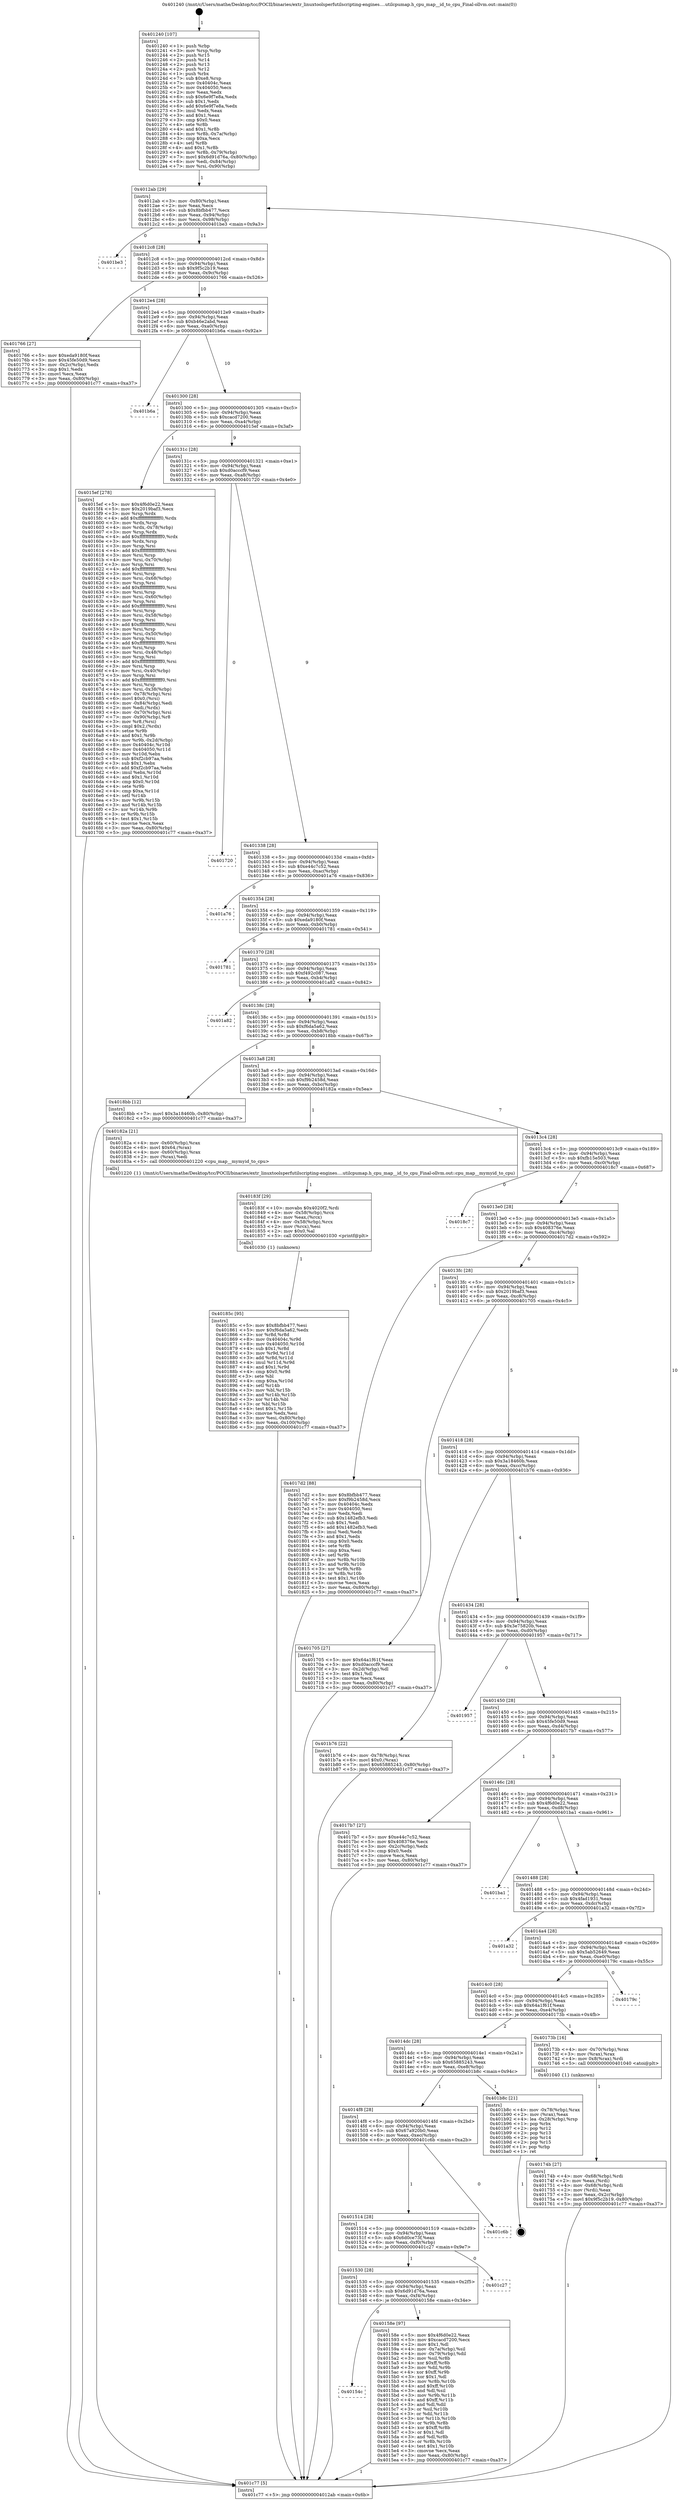 digraph "0x401240" {
  label = "0x401240 (/mnt/c/Users/mathe/Desktop/tcc/POCII/binaries/extr_linuxtoolsperfutilscripting-engines....utilcpumap.h_cpu_map__id_to_cpu_Final-ollvm.out::main(0))"
  labelloc = "t"
  node[shape=record]

  Entry [label="",width=0.3,height=0.3,shape=circle,fillcolor=black,style=filled]
  "0x4012ab" [label="{
     0x4012ab [29]\l
     | [instrs]\l
     &nbsp;&nbsp;0x4012ab \<+3\>: mov -0x80(%rbp),%eax\l
     &nbsp;&nbsp;0x4012ae \<+2\>: mov %eax,%ecx\l
     &nbsp;&nbsp;0x4012b0 \<+6\>: sub $0x8bfbb477,%ecx\l
     &nbsp;&nbsp;0x4012b6 \<+6\>: mov %eax,-0x94(%rbp)\l
     &nbsp;&nbsp;0x4012bc \<+6\>: mov %ecx,-0x98(%rbp)\l
     &nbsp;&nbsp;0x4012c2 \<+6\>: je 0000000000401be3 \<main+0x9a3\>\l
  }"]
  "0x401be3" [label="{
     0x401be3\l
  }", style=dashed]
  "0x4012c8" [label="{
     0x4012c8 [28]\l
     | [instrs]\l
     &nbsp;&nbsp;0x4012c8 \<+5\>: jmp 00000000004012cd \<main+0x8d\>\l
     &nbsp;&nbsp;0x4012cd \<+6\>: mov -0x94(%rbp),%eax\l
     &nbsp;&nbsp;0x4012d3 \<+5\>: sub $0x9f5c2b19,%eax\l
     &nbsp;&nbsp;0x4012d8 \<+6\>: mov %eax,-0x9c(%rbp)\l
     &nbsp;&nbsp;0x4012de \<+6\>: je 0000000000401766 \<main+0x526\>\l
  }"]
  Exit [label="",width=0.3,height=0.3,shape=circle,fillcolor=black,style=filled,peripheries=2]
  "0x401766" [label="{
     0x401766 [27]\l
     | [instrs]\l
     &nbsp;&nbsp;0x401766 \<+5\>: mov $0xeda9180f,%eax\l
     &nbsp;&nbsp;0x40176b \<+5\>: mov $0x45fe50d9,%ecx\l
     &nbsp;&nbsp;0x401770 \<+3\>: mov -0x2c(%rbp),%edx\l
     &nbsp;&nbsp;0x401773 \<+3\>: cmp $0x1,%edx\l
     &nbsp;&nbsp;0x401776 \<+3\>: cmovl %ecx,%eax\l
     &nbsp;&nbsp;0x401779 \<+3\>: mov %eax,-0x80(%rbp)\l
     &nbsp;&nbsp;0x40177c \<+5\>: jmp 0000000000401c77 \<main+0xa37\>\l
  }"]
  "0x4012e4" [label="{
     0x4012e4 [28]\l
     | [instrs]\l
     &nbsp;&nbsp;0x4012e4 \<+5\>: jmp 00000000004012e9 \<main+0xa9\>\l
     &nbsp;&nbsp;0x4012e9 \<+6\>: mov -0x94(%rbp),%eax\l
     &nbsp;&nbsp;0x4012ef \<+5\>: sub $0xb46e2abd,%eax\l
     &nbsp;&nbsp;0x4012f4 \<+6\>: mov %eax,-0xa0(%rbp)\l
     &nbsp;&nbsp;0x4012fa \<+6\>: je 0000000000401b6a \<main+0x92a\>\l
  }"]
  "0x40185c" [label="{
     0x40185c [95]\l
     | [instrs]\l
     &nbsp;&nbsp;0x40185c \<+5\>: mov $0x8bfbb477,%esi\l
     &nbsp;&nbsp;0x401861 \<+5\>: mov $0xf6da5a62,%edx\l
     &nbsp;&nbsp;0x401866 \<+3\>: xor %r8d,%r8d\l
     &nbsp;&nbsp;0x401869 \<+8\>: mov 0x40404c,%r9d\l
     &nbsp;&nbsp;0x401871 \<+8\>: mov 0x404050,%r10d\l
     &nbsp;&nbsp;0x401879 \<+4\>: sub $0x1,%r8d\l
     &nbsp;&nbsp;0x40187d \<+3\>: mov %r9d,%r11d\l
     &nbsp;&nbsp;0x401880 \<+3\>: add %r8d,%r11d\l
     &nbsp;&nbsp;0x401883 \<+4\>: imul %r11d,%r9d\l
     &nbsp;&nbsp;0x401887 \<+4\>: and $0x1,%r9d\l
     &nbsp;&nbsp;0x40188b \<+4\>: cmp $0x0,%r9d\l
     &nbsp;&nbsp;0x40188f \<+3\>: sete %bl\l
     &nbsp;&nbsp;0x401892 \<+4\>: cmp $0xa,%r10d\l
     &nbsp;&nbsp;0x401896 \<+4\>: setl %r14b\l
     &nbsp;&nbsp;0x40189a \<+3\>: mov %bl,%r15b\l
     &nbsp;&nbsp;0x40189d \<+3\>: and %r14b,%r15b\l
     &nbsp;&nbsp;0x4018a0 \<+3\>: xor %r14b,%bl\l
     &nbsp;&nbsp;0x4018a3 \<+3\>: or %bl,%r15b\l
     &nbsp;&nbsp;0x4018a6 \<+4\>: test $0x1,%r15b\l
     &nbsp;&nbsp;0x4018aa \<+3\>: cmovne %edx,%esi\l
     &nbsp;&nbsp;0x4018ad \<+3\>: mov %esi,-0x80(%rbp)\l
     &nbsp;&nbsp;0x4018b0 \<+6\>: mov %eax,-0x100(%rbp)\l
     &nbsp;&nbsp;0x4018b6 \<+5\>: jmp 0000000000401c77 \<main+0xa37\>\l
  }"]
  "0x401b6a" [label="{
     0x401b6a\l
  }", style=dashed]
  "0x401300" [label="{
     0x401300 [28]\l
     | [instrs]\l
     &nbsp;&nbsp;0x401300 \<+5\>: jmp 0000000000401305 \<main+0xc5\>\l
     &nbsp;&nbsp;0x401305 \<+6\>: mov -0x94(%rbp),%eax\l
     &nbsp;&nbsp;0x40130b \<+5\>: sub $0xcacd7200,%eax\l
     &nbsp;&nbsp;0x401310 \<+6\>: mov %eax,-0xa4(%rbp)\l
     &nbsp;&nbsp;0x401316 \<+6\>: je 00000000004015ef \<main+0x3af\>\l
  }"]
  "0x40183f" [label="{
     0x40183f [29]\l
     | [instrs]\l
     &nbsp;&nbsp;0x40183f \<+10\>: movabs $0x4020f2,%rdi\l
     &nbsp;&nbsp;0x401849 \<+4\>: mov -0x58(%rbp),%rcx\l
     &nbsp;&nbsp;0x40184d \<+2\>: mov %eax,(%rcx)\l
     &nbsp;&nbsp;0x40184f \<+4\>: mov -0x58(%rbp),%rcx\l
     &nbsp;&nbsp;0x401853 \<+2\>: mov (%rcx),%esi\l
     &nbsp;&nbsp;0x401855 \<+2\>: mov $0x0,%al\l
     &nbsp;&nbsp;0x401857 \<+5\>: call 0000000000401030 \<printf@plt\>\l
     | [calls]\l
     &nbsp;&nbsp;0x401030 \{1\} (unknown)\l
  }"]
  "0x4015ef" [label="{
     0x4015ef [278]\l
     | [instrs]\l
     &nbsp;&nbsp;0x4015ef \<+5\>: mov $0x4f6d0e22,%eax\l
     &nbsp;&nbsp;0x4015f4 \<+5\>: mov $0x2019baf3,%ecx\l
     &nbsp;&nbsp;0x4015f9 \<+3\>: mov %rsp,%rdx\l
     &nbsp;&nbsp;0x4015fc \<+4\>: add $0xfffffffffffffff0,%rdx\l
     &nbsp;&nbsp;0x401600 \<+3\>: mov %rdx,%rsp\l
     &nbsp;&nbsp;0x401603 \<+4\>: mov %rdx,-0x78(%rbp)\l
     &nbsp;&nbsp;0x401607 \<+3\>: mov %rsp,%rdx\l
     &nbsp;&nbsp;0x40160a \<+4\>: add $0xfffffffffffffff0,%rdx\l
     &nbsp;&nbsp;0x40160e \<+3\>: mov %rdx,%rsp\l
     &nbsp;&nbsp;0x401611 \<+3\>: mov %rsp,%rsi\l
     &nbsp;&nbsp;0x401614 \<+4\>: add $0xfffffffffffffff0,%rsi\l
     &nbsp;&nbsp;0x401618 \<+3\>: mov %rsi,%rsp\l
     &nbsp;&nbsp;0x40161b \<+4\>: mov %rsi,-0x70(%rbp)\l
     &nbsp;&nbsp;0x40161f \<+3\>: mov %rsp,%rsi\l
     &nbsp;&nbsp;0x401622 \<+4\>: add $0xfffffffffffffff0,%rsi\l
     &nbsp;&nbsp;0x401626 \<+3\>: mov %rsi,%rsp\l
     &nbsp;&nbsp;0x401629 \<+4\>: mov %rsi,-0x68(%rbp)\l
     &nbsp;&nbsp;0x40162d \<+3\>: mov %rsp,%rsi\l
     &nbsp;&nbsp;0x401630 \<+4\>: add $0xfffffffffffffff0,%rsi\l
     &nbsp;&nbsp;0x401634 \<+3\>: mov %rsi,%rsp\l
     &nbsp;&nbsp;0x401637 \<+4\>: mov %rsi,-0x60(%rbp)\l
     &nbsp;&nbsp;0x40163b \<+3\>: mov %rsp,%rsi\l
     &nbsp;&nbsp;0x40163e \<+4\>: add $0xfffffffffffffff0,%rsi\l
     &nbsp;&nbsp;0x401642 \<+3\>: mov %rsi,%rsp\l
     &nbsp;&nbsp;0x401645 \<+4\>: mov %rsi,-0x58(%rbp)\l
     &nbsp;&nbsp;0x401649 \<+3\>: mov %rsp,%rsi\l
     &nbsp;&nbsp;0x40164c \<+4\>: add $0xfffffffffffffff0,%rsi\l
     &nbsp;&nbsp;0x401650 \<+3\>: mov %rsi,%rsp\l
     &nbsp;&nbsp;0x401653 \<+4\>: mov %rsi,-0x50(%rbp)\l
     &nbsp;&nbsp;0x401657 \<+3\>: mov %rsp,%rsi\l
     &nbsp;&nbsp;0x40165a \<+4\>: add $0xfffffffffffffff0,%rsi\l
     &nbsp;&nbsp;0x40165e \<+3\>: mov %rsi,%rsp\l
     &nbsp;&nbsp;0x401661 \<+4\>: mov %rsi,-0x48(%rbp)\l
     &nbsp;&nbsp;0x401665 \<+3\>: mov %rsp,%rsi\l
     &nbsp;&nbsp;0x401668 \<+4\>: add $0xfffffffffffffff0,%rsi\l
     &nbsp;&nbsp;0x40166c \<+3\>: mov %rsi,%rsp\l
     &nbsp;&nbsp;0x40166f \<+4\>: mov %rsi,-0x40(%rbp)\l
     &nbsp;&nbsp;0x401673 \<+3\>: mov %rsp,%rsi\l
     &nbsp;&nbsp;0x401676 \<+4\>: add $0xfffffffffffffff0,%rsi\l
     &nbsp;&nbsp;0x40167a \<+3\>: mov %rsi,%rsp\l
     &nbsp;&nbsp;0x40167d \<+4\>: mov %rsi,-0x38(%rbp)\l
     &nbsp;&nbsp;0x401681 \<+4\>: mov -0x78(%rbp),%rsi\l
     &nbsp;&nbsp;0x401685 \<+6\>: movl $0x0,(%rsi)\l
     &nbsp;&nbsp;0x40168b \<+6\>: mov -0x84(%rbp),%edi\l
     &nbsp;&nbsp;0x401691 \<+2\>: mov %edi,(%rdx)\l
     &nbsp;&nbsp;0x401693 \<+4\>: mov -0x70(%rbp),%rsi\l
     &nbsp;&nbsp;0x401697 \<+7\>: mov -0x90(%rbp),%r8\l
     &nbsp;&nbsp;0x40169e \<+3\>: mov %r8,(%rsi)\l
     &nbsp;&nbsp;0x4016a1 \<+3\>: cmpl $0x2,(%rdx)\l
     &nbsp;&nbsp;0x4016a4 \<+4\>: setne %r9b\l
     &nbsp;&nbsp;0x4016a8 \<+4\>: and $0x1,%r9b\l
     &nbsp;&nbsp;0x4016ac \<+4\>: mov %r9b,-0x2d(%rbp)\l
     &nbsp;&nbsp;0x4016b0 \<+8\>: mov 0x40404c,%r10d\l
     &nbsp;&nbsp;0x4016b8 \<+8\>: mov 0x404050,%r11d\l
     &nbsp;&nbsp;0x4016c0 \<+3\>: mov %r10d,%ebx\l
     &nbsp;&nbsp;0x4016c3 \<+6\>: sub $0xf2cb97aa,%ebx\l
     &nbsp;&nbsp;0x4016c9 \<+3\>: sub $0x1,%ebx\l
     &nbsp;&nbsp;0x4016cc \<+6\>: add $0xf2cb97aa,%ebx\l
     &nbsp;&nbsp;0x4016d2 \<+4\>: imul %ebx,%r10d\l
     &nbsp;&nbsp;0x4016d6 \<+4\>: and $0x1,%r10d\l
     &nbsp;&nbsp;0x4016da \<+4\>: cmp $0x0,%r10d\l
     &nbsp;&nbsp;0x4016de \<+4\>: sete %r9b\l
     &nbsp;&nbsp;0x4016e2 \<+4\>: cmp $0xa,%r11d\l
     &nbsp;&nbsp;0x4016e6 \<+4\>: setl %r14b\l
     &nbsp;&nbsp;0x4016ea \<+3\>: mov %r9b,%r15b\l
     &nbsp;&nbsp;0x4016ed \<+3\>: and %r14b,%r15b\l
     &nbsp;&nbsp;0x4016f0 \<+3\>: xor %r14b,%r9b\l
     &nbsp;&nbsp;0x4016f3 \<+3\>: or %r9b,%r15b\l
     &nbsp;&nbsp;0x4016f6 \<+4\>: test $0x1,%r15b\l
     &nbsp;&nbsp;0x4016fa \<+3\>: cmovne %ecx,%eax\l
     &nbsp;&nbsp;0x4016fd \<+3\>: mov %eax,-0x80(%rbp)\l
     &nbsp;&nbsp;0x401700 \<+5\>: jmp 0000000000401c77 \<main+0xa37\>\l
  }"]
  "0x40131c" [label="{
     0x40131c [28]\l
     | [instrs]\l
     &nbsp;&nbsp;0x40131c \<+5\>: jmp 0000000000401321 \<main+0xe1\>\l
     &nbsp;&nbsp;0x401321 \<+6\>: mov -0x94(%rbp),%eax\l
     &nbsp;&nbsp;0x401327 \<+5\>: sub $0xd0acccf9,%eax\l
     &nbsp;&nbsp;0x40132c \<+6\>: mov %eax,-0xa8(%rbp)\l
     &nbsp;&nbsp;0x401332 \<+6\>: je 0000000000401720 \<main+0x4e0\>\l
  }"]
  "0x40174b" [label="{
     0x40174b [27]\l
     | [instrs]\l
     &nbsp;&nbsp;0x40174b \<+4\>: mov -0x68(%rbp),%rdi\l
     &nbsp;&nbsp;0x40174f \<+2\>: mov %eax,(%rdi)\l
     &nbsp;&nbsp;0x401751 \<+4\>: mov -0x68(%rbp),%rdi\l
     &nbsp;&nbsp;0x401755 \<+2\>: mov (%rdi),%eax\l
     &nbsp;&nbsp;0x401757 \<+3\>: mov %eax,-0x2c(%rbp)\l
     &nbsp;&nbsp;0x40175a \<+7\>: movl $0x9f5c2b19,-0x80(%rbp)\l
     &nbsp;&nbsp;0x401761 \<+5\>: jmp 0000000000401c77 \<main+0xa37\>\l
  }"]
  "0x401720" [label="{
     0x401720\l
  }", style=dashed]
  "0x401338" [label="{
     0x401338 [28]\l
     | [instrs]\l
     &nbsp;&nbsp;0x401338 \<+5\>: jmp 000000000040133d \<main+0xfd\>\l
     &nbsp;&nbsp;0x40133d \<+6\>: mov -0x94(%rbp),%eax\l
     &nbsp;&nbsp;0x401343 \<+5\>: sub $0xe44c7c52,%eax\l
     &nbsp;&nbsp;0x401348 \<+6\>: mov %eax,-0xac(%rbp)\l
     &nbsp;&nbsp;0x40134e \<+6\>: je 0000000000401a76 \<main+0x836\>\l
  }"]
  "0x401240" [label="{
     0x401240 [107]\l
     | [instrs]\l
     &nbsp;&nbsp;0x401240 \<+1\>: push %rbp\l
     &nbsp;&nbsp;0x401241 \<+3\>: mov %rsp,%rbp\l
     &nbsp;&nbsp;0x401244 \<+2\>: push %r15\l
     &nbsp;&nbsp;0x401246 \<+2\>: push %r14\l
     &nbsp;&nbsp;0x401248 \<+2\>: push %r13\l
     &nbsp;&nbsp;0x40124a \<+2\>: push %r12\l
     &nbsp;&nbsp;0x40124c \<+1\>: push %rbx\l
     &nbsp;&nbsp;0x40124d \<+7\>: sub $0xe8,%rsp\l
     &nbsp;&nbsp;0x401254 \<+7\>: mov 0x40404c,%eax\l
     &nbsp;&nbsp;0x40125b \<+7\>: mov 0x404050,%ecx\l
     &nbsp;&nbsp;0x401262 \<+2\>: mov %eax,%edx\l
     &nbsp;&nbsp;0x401264 \<+6\>: sub $0x6e9f7e8a,%edx\l
     &nbsp;&nbsp;0x40126a \<+3\>: sub $0x1,%edx\l
     &nbsp;&nbsp;0x40126d \<+6\>: add $0x6e9f7e8a,%edx\l
     &nbsp;&nbsp;0x401273 \<+3\>: imul %edx,%eax\l
     &nbsp;&nbsp;0x401276 \<+3\>: and $0x1,%eax\l
     &nbsp;&nbsp;0x401279 \<+3\>: cmp $0x0,%eax\l
     &nbsp;&nbsp;0x40127c \<+4\>: sete %r8b\l
     &nbsp;&nbsp;0x401280 \<+4\>: and $0x1,%r8b\l
     &nbsp;&nbsp;0x401284 \<+4\>: mov %r8b,-0x7a(%rbp)\l
     &nbsp;&nbsp;0x401288 \<+3\>: cmp $0xa,%ecx\l
     &nbsp;&nbsp;0x40128b \<+4\>: setl %r8b\l
     &nbsp;&nbsp;0x40128f \<+4\>: and $0x1,%r8b\l
     &nbsp;&nbsp;0x401293 \<+4\>: mov %r8b,-0x79(%rbp)\l
     &nbsp;&nbsp;0x401297 \<+7\>: movl $0x6d91d76a,-0x80(%rbp)\l
     &nbsp;&nbsp;0x40129e \<+6\>: mov %edi,-0x84(%rbp)\l
     &nbsp;&nbsp;0x4012a4 \<+7\>: mov %rsi,-0x90(%rbp)\l
  }"]
  "0x401a76" [label="{
     0x401a76\l
  }", style=dashed]
  "0x401354" [label="{
     0x401354 [28]\l
     | [instrs]\l
     &nbsp;&nbsp;0x401354 \<+5\>: jmp 0000000000401359 \<main+0x119\>\l
     &nbsp;&nbsp;0x401359 \<+6\>: mov -0x94(%rbp),%eax\l
     &nbsp;&nbsp;0x40135f \<+5\>: sub $0xeda9180f,%eax\l
     &nbsp;&nbsp;0x401364 \<+6\>: mov %eax,-0xb0(%rbp)\l
     &nbsp;&nbsp;0x40136a \<+6\>: je 0000000000401781 \<main+0x541\>\l
  }"]
  "0x401c77" [label="{
     0x401c77 [5]\l
     | [instrs]\l
     &nbsp;&nbsp;0x401c77 \<+5\>: jmp 00000000004012ab \<main+0x6b\>\l
  }"]
  "0x401781" [label="{
     0x401781\l
  }", style=dashed]
  "0x401370" [label="{
     0x401370 [28]\l
     | [instrs]\l
     &nbsp;&nbsp;0x401370 \<+5\>: jmp 0000000000401375 \<main+0x135\>\l
     &nbsp;&nbsp;0x401375 \<+6\>: mov -0x94(%rbp),%eax\l
     &nbsp;&nbsp;0x40137b \<+5\>: sub $0xf492c087,%eax\l
     &nbsp;&nbsp;0x401380 \<+6\>: mov %eax,-0xb4(%rbp)\l
     &nbsp;&nbsp;0x401386 \<+6\>: je 0000000000401a82 \<main+0x842\>\l
  }"]
  "0x40154c" [label="{
     0x40154c\l
  }", style=dashed]
  "0x401a82" [label="{
     0x401a82\l
  }", style=dashed]
  "0x40138c" [label="{
     0x40138c [28]\l
     | [instrs]\l
     &nbsp;&nbsp;0x40138c \<+5\>: jmp 0000000000401391 \<main+0x151\>\l
     &nbsp;&nbsp;0x401391 \<+6\>: mov -0x94(%rbp),%eax\l
     &nbsp;&nbsp;0x401397 \<+5\>: sub $0xf6da5a62,%eax\l
     &nbsp;&nbsp;0x40139c \<+6\>: mov %eax,-0xb8(%rbp)\l
     &nbsp;&nbsp;0x4013a2 \<+6\>: je 00000000004018bb \<main+0x67b\>\l
  }"]
  "0x40158e" [label="{
     0x40158e [97]\l
     | [instrs]\l
     &nbsp;&nbsp;0x40158e \<+5\>: mov $0x4f6d0e22,%eax\l
     &nbsp;&nbsp;0x401593 \<+5\>: mov $0xcacd7200,%ecx\l
     &nbsp;&nbsp;0x401598 \<+2\>: mov $0x1,%dl\l
     &nbsp;&nbsp;0x40159a \<+4\>: mov -0x7a(%rbp),%sil\l
     &nbsp;&nbsp;0x40159e \<+4\>: mov -0x79(%rbp),%dil\l
     &nbsp;&nbsp;0x4015a2 \<+3\>: mov %sil,%r8b\l
     &nbsp;&nbsp;0x4015a5 \<+4\>: xor $0xff,%r8b\l
     &nbsp;&nbsp;0x4015a9 \<+3\>: mov %dil,%r9b\l
     &nbsp;&nbsp;0x4015ac \<+4\>: xor $0xff,%r9b\l
     &nbsp;&nbsp;0x4015b0 \<+3\>: xor $0x1,%dl\l
     &nbsp;&nbsp;0x4015b3 \<+3\>: mov %r8b,%r10b\l
     &nbsp;&nbsp;0x4015b6 \<+4\>: and $0xff,%r10b\l
     &nbsp;&nbsp;0x4015ba \<+3\>: and %dl,%sil\l
     &nbsp;&nbsp;0x4015bd \<+3\>: mov %r9b,%r11b\l
     &nbsp;&nbsp;0x4015c0 \<+4\>: and $0xff,%r11b\l
     &nbsp;&nbsp;0x4015c4 \<+3\>: and %dl,%dil\l
     &nbsp;&nbsp;0x4015c7 \<+3\>: or %sil,%r10b\l
     &nbsp;&nbsp;0x4015ca \<+3\>: or %dil,%r11b\l
     &nbsp;&nbsp;0x4015cd \<+3\>: xor %r11b,%r10b\l
     &nbsp;&nbsp;0x4015d0 \<+3\>: or %r9b,%r8b\l
     &nbsp;&nbsp;0x4015d3 \<+4\>: xor $0xff,%r8b\l
     &nbsp;&nbsp;0x4015d7 \<+3\>: or $0x1,%dl\l
     &nbsp;&nbsp;0x4015da \<+3\>: and %dl,%r8b\l
     &nbsp;&nbsp;0x4015dd \<+3\>: or %r8b,%r10b\l
     &nbsp;&nbsp;0x4015e0 \<+4\>: test $0x1,%r10b\l
     &nbsp;&nbsp;0x4015e4 \<+3\>: cmovne %ecx,%eax\l
     &nbsp;&nbsp;0x4015e7 \<+3\>: mov %eax,-0x80(%rbp)\l
     &nbsp;&nbsp;0x4015ea \<+5\>: jmp 0000000000401c77 \<main+0xa37\>\l
  }"]
  "0x4018bb" [label="{
     0x4018bb [12]\l
     | [instrs]\l
     &nbsp;&nbsp;0x4018bb \<+7\>: movl $0x3a18460b,-0x80(%rbp)\l
     &nbsp;&nbsp;0x4018c2 \<+5\>: jmp 0000000000401c77 \<main+0xa37\>\l
  }"]
  "0x4013a8" [label="{
     0x4013a8 [28]\l
     | [instrs]\l
     &nbsp;&nbsp;0x4013a8 \<+5\>: jmp 00000000004013ad \<main+0x16d\>\l
     &nbsp;&nbsp;0x4013ad \<+6\>: mov -0x94(%rbp),%eax\l
     &nbsp;&nbsp;0x4013b3 \<+5\>: sub $0xf9b2458d,%eax\l
     &nbsp;&nbsp;0x4013b8 \<+6\>: mov %eax,-0xbc(%rbp)\l
     &nbsp;&nbsp;0x4013be \<+6\>: je 000000000040182a \<main+0x5ea\>\l
  }"]
  "0x401530" [label="{
     0x401530 [28]\l
     | [instrs]\l
     &nbsp;&nbsp;0x401530 \<+5\>: jmp 0000000000401535 \<main+0x2f5\>\l
     &nbsp;&nbsp;0x401535 \<+6\>: mov -0x94(%rbp),%eax\l
     &nbsp;&nbsp;0x40153b \<+5\>: sub $0x6d91d76a,%eax\l
     &nbsp;&nbsp;0x401540 \<+6\>: mov %eax,-0xf4(%rbp)\l
     &nbsp;&nbsp;0x401546 \<+6\>: je 000000000040158e \<main+0x34e\>\l
  }"]
  "0x40182a" [label="{
     0x40182a [21]\l
     | [instrs]\l
     &nbsp;&nbsp;0x40182a \<+4\>: mov -0x60(%rbp),%rax\l
     &nbsp;&nbsp;0x40182e \<+6\>: movl $0x64,(%rax)\l
     &nbsp;&nbsp;0x401834 \<+4\>: mov -0x60(%rbp),%rax\l
     &nbsp;&nbsp;0x401838 \<+2\>: mov (%rax),%edi\l
     &nbsp;&nbsp;0x40183a \<+5\>: call 0000000000401220 \<cpu_map__mymyid_to_cpu\>\l
     | [calls]\l
     &nbsp;&nbsp;0x401220 \{1\} (/mnt/c/Users/mathe/Desktop/tcc/POCII/binaries/extr_linuxtoolsperfutilscripting-engines....utilcpumap.h_cpu_map__id_to_cpu_Final-ollvm.out::cpu_map__mymyid_to_cpu)\l
  }"]
  "0x4013c4" [label="{
     0x4013c4 [28]\l
     | [instrs]\l
     &nbsp;&nbsp;0x4013c4 \<+5\>: jmp 00000000004013c9 \<main+0x189\>\l
     &nbsp;&nbsp;0x4013c9 \<+6\>: mov -0x94(%rbp),%eax\l
     &nbsp;&nbsp;0x4013cf \<+5\>: sub $0xfb15e503,%eax\l
     &nbsp;&nbsp;0x4013d4 \<+6\>: mov %eax,-0xc0(%rbp)\l
     &nbsp;&nbsp;0x4013da \<+6\>: je 00000000004018c7 \<main+0x687\>\l
  }"]
  "0x401c27" [label="{
     0x401c27\l
  }", style=dashed]
  "0x4018c7" [label="{
     0x4018c7\l
  }", style=dashed]
  "0x4013e0" [label="{
     0x4013e0 [28]\l
     | [instrs]\l
     &nbsp;&nbsp;0x4013e0 \<+5\>: jmp 00000000004013e5 \<main+0x1a5\>\l
     &nbsp;&nbsp;0x4013e5 \<+6\>: mov -0x94(%rbp),%eax\l
     &nbsp;&nbsp;0x4013eb \<+5\>: sub $0x408376e,%eax\l
     &nbsp;&nbsp;0x4013f0 \<+6\>: mov %eax,-0xc4(%rbp)\l
     &nbsp;&nbsp;0x4013f6 \<+6\>: je 00000000004017d2 \<main+0x592\>\l
  }"]
  "0x401514" [label="{
     0x401514 [28]\l
     | [instrs]\l
     &nbsp;&nbsp;0x401514 \<+5\>: jmp 0000000000401519 \<main+0x2d9\>\l
     &nbsp;&nbsp;0x401519 \<+6\>: mov -0x94(%rbp),%eax\l
     &nbsp;&nbsp;0x40151f \<+5\>: sub $0x6d0ce73f,%eax\l
     &nbsp;&nbsp;0x401524 \<+6\>: mov %eax,-0xf0(%rbp)\l
     &nbsp;&nbsp;0x40152a \<+6\>: je 0000000000401c27 \<main+0x9e7\>\l
  }"]
  "0x4017d2" [label="{
     0x4017d2 [88]\l
     | [instrs]\l
     &nbsp;&nbsp;0x4017d2 \<+5\>: mov $0x8bfbb477,%eax\l
     &nbsp;&nbsp;0x4017d7 \<+5\>: mov $0xf9b2458d,%ecx\l
     &nbsp;&nbsp;0x4017dc \<+7\>: mov 0x40404c,%edx\l
     &nbsp;&nbsp;0x4017e3 \<+7\>: mov 0x404050,%esi\l
     &nbsp;&nbsp;0x4017ea \<+2\>: mov %edx,%edi\l
     &nbsp;&nbsp;0x4017ec \<+6\>: sub $0x1482efb3,%edi\l
     &nbsp;&nbsp;0x4017f2 \<+3\>: sub $0x1,%edi\l
     &nbsp;&nbsp;0x4017f5 \<+6\>: add $0x1482efb3,%edi\l
     &nbsp;&nbsp;0x4017fb \<+3\>: imul %edi,%edx\l
     &nbsp;&nbsp;0x4017fe \<+3\>: and $0x1,%edx\l
     &nbsp;&nbsp;0x401801 \<+3\>: cmp $0x0,%edx\l
     &nbsp;&nbsp;0x401804 \<+4\>: sete %r8b\l
     &nbsp;&nbsp;0x401808 \<+3\>: cmp $0xa,%esi\l
     &nbsp;&nbsp;0x40180b \<+4\>: setl %r9b\l
     &nbsp;&nbsp;0x40180f \<+3\>: mov %r8b,%r10b\l
     &nbsp;&nbsp;0x401812 \<+3\>: and %r9b,%r10b\l
     &nbsp;&nbsp;0x401815 \<+3\>: xor %r9b,%r8b\l
     &nbsp;&nbsp;0x401818 \<+3\>: or %r8b,%r10b\l
     &nbsp;&nbsp;0x40181b \<+4\>: test $0x1,%r10b\l
     &nbsp;&nbsp;0x40181f \<+3\>: cmovne %ecx,%eax\l
     &nbsp;&nbsp;0x401822 \<+3\>: mov %eax,-0x80(%rbp)\l
     &nbsp;&nbsp;0x401825 \<+5\>: jmp 0000000000401c77 \<main+0xa37\>\l
  }"]
  "0x4013fc" [label="{
     0x4013fc [28]\l
     | [instrs]\l
     &nbsp;&nbsp;0x4013fc \<+5\>: jmp 0000000000401401 \<main+0x1c1\>\l
     &nbsp;&nbsp;0x401401 \<+6\>: mov -0x94(%rbp),%eax\l
     &nbsp;&nbsp;0x401407 \<+5\>: sub $0x2019baf3,%eax\l
     &nbsp;&nbsp;0x40140c \<+6\>: mov %eax,-0xc8(%rbp)\l
     &nbsp;&nbsp;0x401412 \<+6\>: je 0000000000401705 \<main+0x4c5\>\l
  }"]
  "0x401c6b" [label="{
     0x401c6b\l
  }", style=dashed]
  "0x401705" [label="{
     0x401705 [27]\l
     | [instrs]\l
     &nbsp;&nbsp;0x401705 \<+5\>: mov $0x64a1f61f,%eax\l
     &nbsp;&nbsp;0x40170a \<+5\>: mov $0xd0acccf9,%ecx\l
     &nbsp;&nbsp;0x40170f \<+3\>: mov -0x2d(%rbp),%dl\l
     &nbsp;&nbsp;0x401712 \<+3\>: test $0x1,%dl\l
     &nbsp;&nbsp;0x401715 \<+3\>: cmovne %ecx,%eax\l
     &nbsp;&nbsp;0x401718 \<+3\>: mov %eax,-0x80(%rbp)\l
     &nbsp;&nbsp;0x40171b \<+5\>: jmp 0000000000401c77 \<main+0xa37\>\l
  }"]
  "0x401418" [label="{
     0x401418 [28]\l
     | [instrs]\l
     &nbsp;&nbsp;0x401418 \<+5\>: jmp 000000000040141d \<main+0x1dd\>\l
     &nbsp;&nbsp;0x40141d \<+6\>: mov -0x94(%rbp),%eax\l
     &nbsp;&nbsp;0x401423 \<+5\>: sub $0x3a18460b,%eax\l
     &nbsp;&nbsp;0x401428 \<+6\>: mov %eax,-0xcc(%rbp)\l
     &nbsp;&nbsp;0x40142e \<+6\>: je 0000000000401b76 \<main+0x936\>\l
  }"]
  "0x4014f8" [label="{
     0x4014f8 [28]\l
     | [instrs]\l
     &nbsp;&nbsp;0x4014f8 \<+5\>: jmp 00000000004014fd \<main+0x2bd\>\l
     &nbsp;&nbsp;0x4014fd \<+6\>: mov -0x94(%rbp),%eax\l
     &nbsp;&nbsp;0x401503 \<+5\>: sub $0x67a920b0,%eax\l
     &nbsp;&nbsp;0x401508 \<+6\>: mov %eax,-0xec(%rbp)\l
     &nbsp;&nbsp;0x40150e \<+6\>: je 0000000000401c6b \<main+0xa2b\>\l
  }"]
  "0x401b76" [label="{
     0x401b76 [22]\l
     | [instrs]\l
     &nbsp;&nbsp;0x401b76 \<+4\>: mov -0x78(%rbp),%rax\l
     &nbsp;&nbsp;0x401b7a \<+6\>: movl $0x0,(%rax)\l
     &nbsp;&nbsp;0x401b80 \<+7\>: movl $0x65885243,-0x80(%rbp)\l
     &nbsp;&nbsp;0x401b87 \<+5\>: jmp 0000000000401c77 \<main+0xa37\>\l
  }"]
  "0x401434" [label="{
     0x401434 [28]\l
     | [instrs]\l
     &nbsp;&nbsp;0x401434 \<+5\>: jmp 0000000000401439 \<main+0x1f9\>\l
     &nbsp;&nbsp;0x401439 \<+6\>: mov -0x94(%rbp),%eax\l
     &nbsp;&nbsp;0x40143f \<+5\>: sub $0x3e75820b,%eax\l
     &nbsp;&nbsp;0x401444 \<+6\>: mov %eax,-0xd0(%rbp)\l
     &nbsp;&nbsp;0x40144a \<+6\>: je 0000000000401957 \<main+0x717\>\l
  }"]
  "0x401b8c" [label="{
     0x401b8c [21]\l
     | [instrs]\l
     &nbsp;&nbsp;0x401b8c \<+4\>: mov -0x78(%rbp),%rax\l
     &nbsp;&nbsp;0x401b90 \<+2\>: mov (%rax),%eax\l
     &nbsp;&nbsp;0x401b92 \<+4\>: lea -0x28(%rbp),%rsp\l
     &nbsp;&nbsp;0x401b96 \<+1\>: pop %rbx\l
     &nbsp;&nbsp;0x401b97 \<+2\>: pop %r12\l
     &nbsp;&nbsp;0x401b99 \<+2\>: pop %r13\l
     &nbsp;&nbsp;0x401b9b \<+2\>: pop %r14\l
     &nbsp;&nbsp;0x401b9d \<+2\>: pop %r15\l
     &nbsp;&nbsp;0x401b9f \<+1\>: pop %rbp\l
     &nbsp;&nbsp;0x401ba0 \<+1\>: ret\l
  }"]
  "0x401957" [label="{
     0x401957\l
  }", style=dashed]
  "0x401450" [label="{
     0x401450 [28]\l
     | [instrs]\l
     &nbsp;&nbsp;0x401450 \<+5\>: jmp 0000000000401455 \<main+0x215\>\l
     &nbsp;&nbsp;0x401455 \<+6\>: mov -0x94(%rbp),%eax\l
     &nbsp;&nbsp;0x40145b \<+5\>: sub $0x45fe50d9,%eax\l
     &nbsp;&nbsp;0x401460 \<+6\>: mov %eax,-0xd4(%rbp)\l
     &nbsp;&nbsp;0x401466 \<+6\>: je 00000000004017b7 \<main+0x577\>\l
  }"]
  "0x4014dc" [label="{
     0x4014dc [28]\l
     | [instrs]\l
     &nbsp;&nbsp;0x4014dc \<+5\>: jmp 00000000004014e1 \<main+0x2a1\>\l
     &nbsp;&nbsp;0x4014e1 \<+6\>: mov -0x94(%rbp),%eax\l
     &nbsp;&nbsp;0x4014e7 \<+5\>: sub $0x65885243,%eax\l
     &nbsp;&nbsp;0x4014ec \<+6\>: mov %eax,-0xe8(%rbp)\l
     &nbsp;&nbsp;0x4014f2 \<+6\>: je 0000000000401b8c \<main+0x94c\>\l
  }"]
  "0x4017b7" [label="{
     0x4017b7 [27]\l
     | [instrs]\l
     &nbsp;&nbsp;0x4017b7 \<+5\>: mov $0xe44c7c52,%eax\l
     &nbsp;&nbsp;0x4017bc \<+5\>: mov $0x408376e,%ecx\l
     &nbsp;&nbsp;0x4017c1 \<+3\>: mov -0x2c(%rbp),%edx\l
     &nbsp;&nbsp;0x4017c4 \<+3\>: cmp $0x0,%edx\l
     &nbsp;&nbsp;0x4017c7 \<+3\>: cmove %ecx,%eax\l
     &nbsp;&nbsp;0x4017ca \<+3\>: mov %eax,-0x80(%rbp)\l
     &nbsp;&nbsp;0x4017cd \<+5\>: jmp 0000000000401c77 \<main+0xa37\>\l
  }"]
  "0x40146c" [label="{
     0x40146c [28]\l
     | [instrs]\l
     &nbsp;&nbsp;0x40146c \<+5\>: jmp 0000000000401471 \<main+0x231\>\l
     &nbsp;&nbsp;0x401471 \<+6\>: mov -0x94(%rbp),%eax\l
     &nbsp;&nbsp;0x401477 \<+5\>: sub $0x4f6d0e22,%eax\l
     &nbsp;&nbsp;0x40147c \<+6\>: mov %eax,-0xd8(%rbp)\l
     &nbsp;&nbsp;0x401482 \<+6\>: je 0000000000401ba1 \<main+0x961\>\l
  }"]
  "0x40173b" [label="{
     0x40173b [16]\l
     | [instrs]\l
     &nbsp;&nbsp;0x40173b \<+4\>: mov -0x70(%rbp),%rax\l
     &nbsp;&nbsp;0x40173f \<+3\>: mov (%rax),%rax\l
     &nbsp;&nbsp;0x401742 \<+4\>: mov 0x8(%rax),%rdi\l
     &nbsp;&nbsp;0x401746 \<+5\>: call 0000000000401040 \<atoi@plt\>\l
     | [calls]\l
     &nbsp;&nbsp;0x401040 \{1\} (unknown)\l
  }"]
  "0x401ba1" [label="{
     0x401ba1\l
  }", style=dashed]
  "0x401488" [label="{
     0x401488 [28]\l
     | [instrs]\l
     &nbsp;&nbsp;0x401488 \<+5\>: jmp 000000000040148d \<main+0x24d\>\l
     &nbsp;&nbsp;0x40148d \<+6\>: mov -0x94(%rbp),%eax\l
     &nbsp;&nbsp;0x401493 \<+5\>: sub $0x4fad1931,%eax\l
     &nbsp;&nbsp;0x401498 \<+6\>: mov %eax,-0xdc(%rbp)\l
     &nbsp;&nbsp;0x40149e \<+6\>: je 0000000000401a32 \<main+0x7f2\>\l
  }"]
  "0x4014c0" [label="{
     0x4014c0 [28]\l
     | [instrs]\l
     &nbsp;&nbsp;0x4014c0 \<+5\>: jmp 00000000004014c5 \<main+0x285\>\l
     &nbsp;&nbsp;0x4014c5 \<+6\>: mov -0x94(%rbp),%eax\l
     &nbsp;&nbsp;0x4014cb \<+5\>: sub $0x64a1f61f,%eax\l
     &nbsp;&nbsp;0x4014d0 \<+6\>: mov %eax,-0xe4(%rbp)\l
     &nbsp;&nbsp;0x4014d6 \<+6\>: je 000000000040173b \<main+0x4fb\>\l
  }"]
  "0x401a32" [label="{
     0x401a32\l
  }", style=dashed]
  "0x4014a4" [label="{
     0x4014a4 [28]\l
     | [instrs]\l
     &nbsp;&nbsp;0x4014a4 \<+5\>: jmp 00000000004014a9 \<main+0x269\>\l
     &nbsp;&nbsp;0x4014a9 \<+6\>: mov -0x94(%rbp),%eax\l
     &nbsp;&nbsp;0x4014af \<+5\>: sub $0x5ab52649,%eax\l
     &nbsp;&nbsp;0x4014b4 \<+6\>: mov %eax,-0xe0(%rbp)\l
     &nbsp;&nbsp;0x4014ba \<+6\>: je 000000000040179c \<main+0x55c\>\l
  }"]
  "0x40179c" [label="{
     0x40179c\l
  }", style=dashed]
  Entry -> "0x401240" [label=" 1"]
  "0x4012ab" -> "0x401be3" [label=" 0"]
  "0x4012ab" -> "0x4012c8" [label=" 11"]
  "0x401b8c" -> Exit [label=" 1"]
  "0x4012c8" -> "0x401766" [label=" 1"]
  "0x4012c8" -> "0x4012e4" [label=" 10"]
  "0x401b76" -> "0x401c77" [label=" 1"]
  "0x4012e4" -> "0x401b6a" [label=" 0"]
  "0x4012e4" -> "0x401300" [label=" 10"]
  "0x4018bb" -> "0x401c77" [label=" 1"]
  "0x401300" -> "0x4015ef" [label=" 1"]
  "0x401300" -> "0x40131c" [label=" 9"]
  "0x40185c" -> "0x401c77" [label=" 1"]
  "0x40131c" -> "0x401720" [label=" 0"]
  "0x40131c" -> "0x401338" [label=" 9"]
  "0x40183f" -> "0x40185c" [label=" 1"]
  "0x401338" -> "0x401a76" [label=" 0"]
  "0x401338" -> "0x401354" [label=" 9"]
  "0x4017d2" -> "0x401c77" [label=" 1"]
  "0x401354" -> "0x401781" [label=" 0"]
  "0x401354" -> "0x401370" [label=" 9"]
  "0x4017b7" -> "0x401c77" [label=" 1"]
  "0x401370" -> "0x401a82" [label=" 0"]
  "0x401370" -> "0x40138c" [label=" 9"]
  "0x401766" -> "0x401c77" [label=" 1"]
  "0x40138c" -> "0x4018bb" [label=" 1"]
  "0x40138c" -> "0x4013a8" [label=" 8"]
  "0x40174b" -> "0x401c77" [label=" 1"]
  "0x4013a8" -> "0x40182a" [label=" 1"]
  "0x4013a8" -> "0x4013c4" [label=" 7"]
  "0x401705" -> "0x401c77" [label=" 1"]
  "0x4013c4" -> "0x4018c7" [label=" 0"]
  "0x4013c4" -> "0x4013e0" [label=" 7"]
  "0x4015ef" -> "0x401c77" [label=" 1"]
  "0x4013e0" -> "0x4017d2" [label=" 1"]
  "0x4013e0" -> "0x4013fc" [label=" 6"]
  "0x401c77" -> "0x4012ab" [label=" 10"]
  "0x4013fc" -> "0x401705" [label=" 1"]
  "0x4013fc" -> "0x401418" [label=" 5"]
  "0x401240" -> "0x4012ab" [label=" 1"]
  "0x401418" -> "0x401b76" [label=" 1"]
  "0x401418" -> "0x401434" [label=" 4"]
  "0x401530" -> "0x40154c" [label=" 0"]
  "0x401434" -> "0x401957" [label=" 0"]
  "0x401434" -> "0x401450" [label=" 4"]
  "0x401530" -> "0x40158e" [label=" 1"]
  "0x401450" -> "0x4017b7" [label=" 1"]
  "0x401450" -> "0x40146c" [label=" 3"]
  "0x401514" -> "0x401530" [label=" 1"]
  "0x40146c" -> "0x401ba1" [label=" 0"]
  "0x40146c" -> "0x401488" [label=" 3"]
  "0x401514" -> "0x401c27" [label=" 0"]
  "0x401488" -> "0x401a32" [label=" 0"]
  "0x401488" -> "0x4014a4" [label=" 3"]
  "0x4014f8" -> "0x401514" [label=" 1"]
  "0x4014a4" -> "0x40179c" [label=" 0"]
  "0x4014a4" -> "0x4014c0" [label=" 3"]
  "0x40182a" -> "0x40183f" [label=" 1"]
  "0x4014c0" -> "0x40173b" [label=" 1"]
  "0x4014c0" -> "0x4014dc" [label=" 2"]
  "0x40173b" -> "0x40174b" [label=" 1"]
  "0x4014dc" -> "0x401b8c" [label=" 1"]
  "0x4014dc" -> "0x4014f8" [label=" 1"]
  "0x40158e" -> "0x401c77" [label=" 1"]
  "0x4014f8" -> "0x401c6b" [label=" 0"]
}
